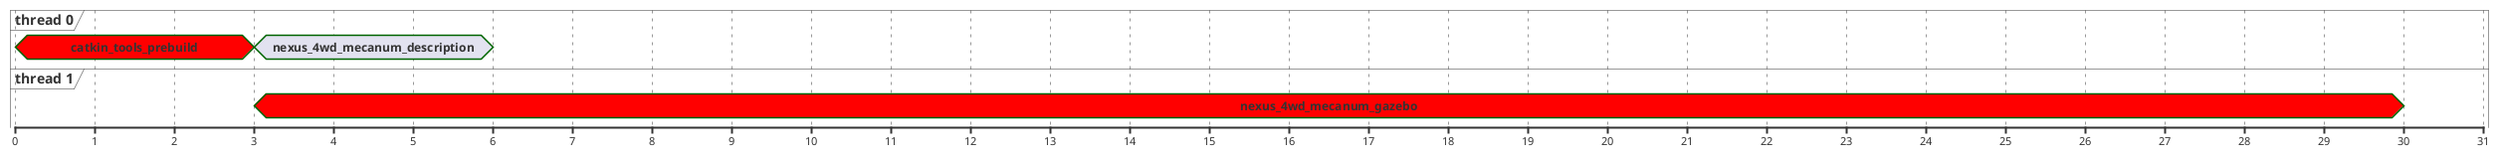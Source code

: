 @startuml

'comment

scale 1 as 80 pixels

concise "thread 0" as queue0
concise "thread 1" as queue1

@queue0
0 is "catkin_tools_prebuild" #red
3 is "nexus_4wd_mecanum_description" 
6 is {hidden}

@queue1
3 is "nexus_4wd_mecanum_gazebo" #red
30 is {hidden}
@enduml

